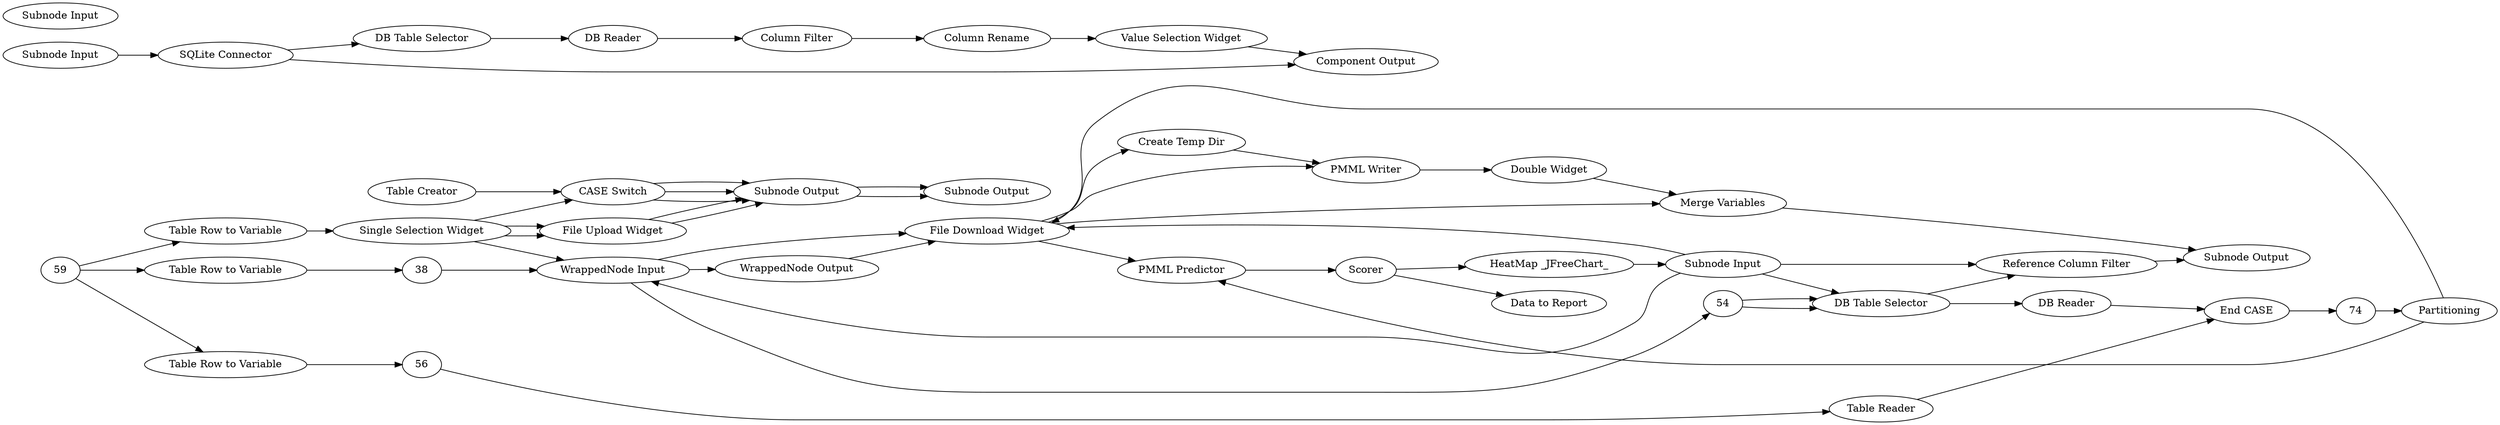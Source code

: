 digraph {
	32 [label="Rule Engine Variable"]
	31 [label="Java Edit Variable"]
	32 [label="Subnode Input"]
	33 [label="Subnode Output"]
	34 [label="File Upload Widget"]
	40 [label="Column Rename"]
	41 [label="Column Filter"]
	44 [label="Subnode Input"]
	46 [label="SQLite Connector"]
	47 [label="DB Table Selector"]
	48 [label="DB Reader"]
	49 [label="Component Output"]
	50 [label="Value Selection Widget"]
	31 [label="Java Edit Variable"]
	32 [label="Subnode Input"]
	33 [label="Subnode Output"]
	34 [label="File Upload Widget"]
	57 [label="Table Reader"]
	58 [label="End CASE"]
	10 [label="Table Creator"]
	26 [label="CASE Switch"]
	30 [label="Subnode Input"]
	31 [label="Subnode Output"]
	32 [label="Single Selection Widget"]
	60 [label="HeatMap _JFreeChart_"]
	61 [label=Partitioning]
	66 [label="Create Temp Dir"]
	69 [label="Image to Report"]
	70 [label=Scorer]
	71 [label="Data to Report"]
	72 [label="PMML Writer"]
	68 [label="Reference Column Filter"]
	69 [label="Subnode Input"]
	73 [label="Merge Variables"]
	75 [label="Subnode Output"]
	76 [label="Extract Column Header"]
	77 [label="Java Snippet"]
	78 [label="Column Selection Widget"]
	79 [label="Double Widget"]
	80 [label="Column Filter Widget"]
	76 [label="CASE Switch Variable _End_"]
	78 [label="Decision Tree Learner"]
	76 [label="WrappedNode Input"]
	77 [label="WrappedNode Output"]
	78 [label="File Download Widget"]
	80 [label="DB Table Selector"]
	81 [label="DB Reader"]
	82 [label="Table Row to Variable"]
	83 [label="Table Row to Variable"]
	84 [label="Table Row to Variable"]
	85 [label="PMML Predictor"]
	31 -> 33
	32 -> 34
	34 -> 31
	40 -> 50
	41 -> 40
	44 -> 46
	46 -> 47
	46 -> 49
	47 -> 48
	48 -> 41
	50 -> 49
	31 -> 33
	32 -> 34
	34 -> 31
	10 -> 26
	26 -> 31
	26 -> 31
	26 -> 31
	32 -> 26
	68 -> 75
	69 -> 68
	69 -> 80
	69 -> 76
	69 -> 78
	73 -> 75
	76 -> 77
	77 -> 78
	78 -> 73
	79 -> 73
	80 -> 68
	76 -> 78
	32 -> 76
	38 -> 76
	54 -> 80
	54 -> 80
	56 -> 57
	57 -> 58
	58 -> 74
	59 -> 83
	59 -> 82
	59 -> 84
	60 -> 69
	61 -> 85
	61 -> 78
	66 -> 72
	70 -> 71
	70 -> 60
	72 -> 79
	74 -> 61
	76 -> 54
	78 -> 72
	78 -> 66
	78 -> 85
	80 -> 81
	81 -> 58
	82 -> 32
	83 -> 38
	84 -> 56
	85 -> 70
	rankdir=LR
}
